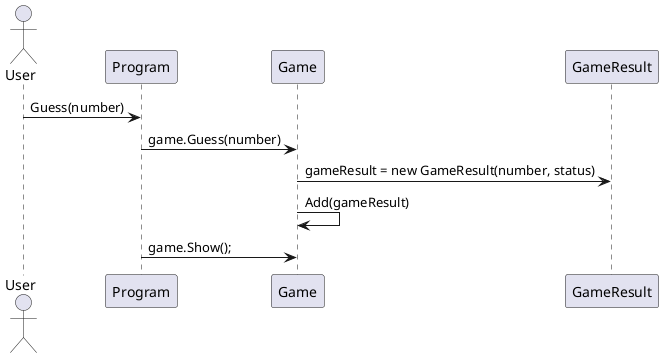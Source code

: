 ﻿@startuml

actor User

User -> Program: Guess(number)
Program -> Game: game.Guess(number)
Game -> GameResult: gameResult = new GameResult(number, status)
Game -> Game: Add(gameResult)
Program -> Game: game.Show();

@enduml
